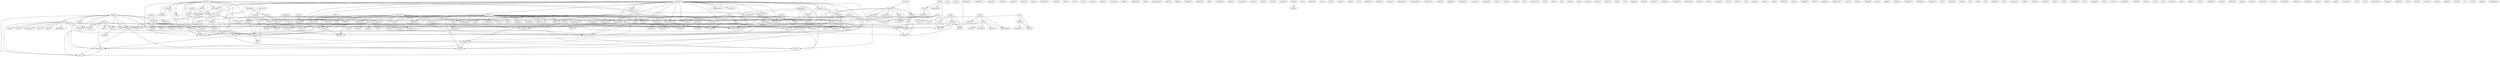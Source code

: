 digraph G {
  home [ label="home(3)" ];
  shut [ label="shut(1)" ];
  place [ label="place(1)" ];
  pistol [ label="pistol(1)" ];
  terror [ label="terror(2)" ];
  street [ label="street(1)" ];
  family [ label="family(1)" ];
  head [ label="head(3)" ];
  back [ label="back(2)" ];
  blow [ label="blow(3)" ];
  abandoned [ label="abandoned(2)" ];
  fled [ label="fled(2)" ];
  struggle [ label="struggle(1)" ];
  advance [ label="advance(1)" ];
  quarter [ label="quarter(1)" ];
  girl [ label="girl(1)" ];
  carry [ label="carry(1)" ];
  khankandi [ label="khankandi(1)" ];
  population [ label="population(1)" ];
  lumbered [ label="lumbered(1)" ];
  example [ label="example(1)" ];
  peasant [ label="peasant(1)" ];
  existed [ label="existed(1)" ];
  power [ label="power(1)" ];
  put [ label="put(1)" ];
  straw [ label="straw(2)" ];
  quantity [ label="quantity(1)" ];
  history [ label="history(2)" ];
  fire [ label="fire(4)" ];
  death [ label="death(4)" ];
  nation [ label="nation(1)" ];
  hut [ label="hut(2)" ];
  mauserist [ label="mauserist(1)" ];
  escaped [ label="escaped(1)" ];
  force [ label="force(1)" ];
  azeri [ label="azeri(1)" ];
  continued [ label="continued(2)" ];
  way [ label="way(7)" ];
  life [ label="life(1)" ];
  yard [ label="yard(2)" ];
  appearance [ label="appearance(1)" ];
  found [ label="found(1)" ];
  house [ label="house(1)" ];
  cause [ label="cause(1)" ];
  chance [ label="chance(1)" ];
  escape [ label="escape(2)" ];
  exists [ label="exists(1)" ];
  soul [ label="soul(1)" ];
  today [ label="today(2)" ];
  refuge [ label="refuge(1)" ];
  continues [ label="continues(1)" ];
  length [ label="length(1)" ];
  opposition [ label="opposition(1)" ];
  advanced [ label="advanced(2)" ];
  section [ label="section(3)" ];
  village [ label="village(8)" ];
  ohanus [ label="ohanus(1)" ];
  evening [ label="evening(2)" ];
  closed [ label="closed(2)" ];
  proceeded [ label="proceeded(2)" ];
  destruction [ label="destruction(2)" ];
  anything [ label="anything(1)" ];
  tell [ label="tell(1)" ];
  course [ label="course(3)" ];
  work [ label="work(4)" ];
  mountain [ label="mountain(5)" ];
  serve [ label="serve(2)" ];
  extermination [ label="extermination(2)" ];
  foot [ label="foot(2)" ];
  property [ label="property(1)" ];
  took [ label="took(3)" ];
  estate [ label="estate(1)" ];
  appropriated [ label="appropriated(1)" ];
  paw [ label="paw(1)" ];
  alexandropol [ label="alexandropol(1)" ];
  battle [ label="battle(1)" ];
  country [ label="country(2)" ];
  regarded [ label="regarded(2)" ];
  treated [ label="treated(1)" ];
  killing [ label="killing(1)" ];
  succeeded [ label="succeeded(1)" ];
  border [ label="border(2)" ];
  extended [ label="extended(1)" ];
  army [ label="army(4)" ];
  left [ label="left(1)" ];
  served [ label="served(1)" ];
  enforce [ label="enforce(1)" ];
  paragraph [ label="paragraph(19)" ];
  began [ label="began(2)" ];
  response [ label="response(1)" ];
  half [ label="half(1)" ];
  completed [ label="completed(1)" ];
  resume [ label="resume(1)" ];
  suspected [ label="suspected(1)" ];
  exacerbate [ label="exacerbate(1)" ];
  part [ label="part(2)" ];
  intensified [ label="intensified(1)" ];
  attitude [ label="attitude(1)" ];
  conduct [ label="conduct(1)" ];
  hostility [ label="hostility(1)" ];
  bond [ label="bond(1)" ];
  subject [ label="subject(1)" ];
  article [ label="article(1)" ];
  wreck [ label="wreck(1)" ];
  machine [ label="machine(1)" ];
  barrier [ label="barrier(2)" ];
  halted [ label="halted(1)" ];
  lay [ label="lay(2)" ];
  pool [ label="pool(1)" ];
  ground [ label="ground(3)" ];
  mud [ label="mud(1)" ];
  beard [ label="beard(1)" ];
  forest [ label="forest(1)" ];
  blood [ label="blood(2)" ];
  sera [ label="sera(1)" ];
  required [ label="required(1)" ];
  snow [ label="snow(1)" ];
  north [ label="north(1)" ];
  bayonet [ label="bayonet(1)" ];
  destiny [ label="destiny(1)" ];
  beginning [ label="beginning(2)" ];
  movement [ label="movement(2)" ];
  government [ label="government(10)" ];
  azeris [ label="azeris(1)" ];
  law [ label="law(1)" ];
  admitted [ label="admitted(2)" ];
  building [ label="building(1)" ];
  feature [ label="feature(1)" ];
  experience [ label="experience(1)" ];
  pile [ label="pile(1)" ];
  town [ label="town(1)" ];
  participated [ label="participated(1)" ];
  ran [ label="ran(2)" ];
  sought [ label="sought(2)" ];
  line [ label="line(1)" ];
  safety [ label="safety(1)" ];
  newsgroup [ label="newsgroup(1)" ];
  armenia [ label="armenia(7)" ];
  belief [ label="belief(1)" ];
  became [ label="became(3)" ];
  proved [ label="proved(2)" ];
  night [ label="night(3)" ];
  instituted [ label="instituted(2)" ];
  independence [ label="independence(1)" ];
  intervene [ label="intervene(1)" ];
  borderland [ label="borderland(1)" ];
  body [ label="body(2)" ];
  rebellion [ label="rebellion(1)" ];
  officer [ label="officer(1)" ];
  revolt [ label="revolt(1)" ];
  genocide [ label="genocide(3)" ];
  outlaw [ label="outlaw(1)" ];
  fight [ label="fight(1)" ];
  plateau [ label="plateau(1)" ];
  method [ label="method(2)" ];
  man [ label="man(4)" ];
  walk [ label="walk(1)" ];
  put [ label="put(1)" ];
  execution [ label="execution(2)" ];
  opened [ label="opened(1)" ];
  pounded [ label="pounded(1)" ];
  khachikian [ label="khachikian(1)" ];
  caucasus [ label="caucasus(1)" ];
  burdened [ label="burdened(1)" ];
  ardor [ label="ardor(1)" ];
  refusal [ label="refusal(1)" ];
  knock [ label="knock(1)" ];
  edu [ label="edu(2)" ];
  preference [ label="preference(1)" ];
  household [ label="household(1)" ];
  heat [ label="heat(1)" ];
  point [ label="point(1)" ];
  pay [ label="pay(1)" ];
  retreat [ label="retreat(2)" ];
  followed [ label="followed(1)" ];
  soldier [ label="soldier(2)" ];
  rock [ label="rock(1)" ];
  seized [ label="seized(1)" ];
  swing [ label="swing(1)" ];
  rape [ label="rape(1)" ];
  arrest [ label="arrest(1)" ];
  province [ label="province(1)" ];
  situation [ label="situation(1)" ];
  advantage [ label="advantage(1)" ];
  tartar [ label="tartar(17)" ];
  day [ label="day(2)" ];
  fate [ label="fate(1)" ];
  gathered [ label="gathered(1)" ];
  drive [ label="drive(1)" ];
  smashed [ label="smashed(1)" ];
  sprang [ label="sprang(1)" ];
  carnage [ label="carnage(1)" ];
  wrested [ label="wrested(1)" ];
  weapon [ label="weapon(2)" ];
  licked [ label="licked(1)" ];
  cannon [ label="cannon(2)" ];
  child [ label="child(3)" ];
  entered [ label="entered(2)" ];
  year [ label="year(1)" ];
  protest [ label="protest(1)" ];
  victory [ label="victory(1)" ];
  group [ label="group(1)" ];
  saw [ label="saw(3)" ];
  wind [ label="wind(1)" ];
  rule [ label="rule(1)" ];
  rule [ label="rule(1)" ];
  displeasure [ label="displeasure(1)" ];
  select [ label="select(1)" ];
  job [ label="job(1)" ];
  executioner [ label="executioner(1)" ];
  sum [ label="sum(1)" ];
  party [ label="party(4)" ];
  official [ label="official(1)" ];
  salt [ label="salt(1)" ];
  happen [ label="happen(1)" ];
  leland [ label="leland(2)" ];
  invaded [ label="invaded(1)" ];
  brutality [ label="brutality(1)" ];
  screamed [ label="screamed(1)" ];
  witnessed [ label="witnessed(1)" ];
  hartill [ label="hartill(1)" ];
  city [ label="city(2)" ];
  drove [ label="drove(1)" ];
  member [ label="member(1)" ];
  arose [ label="arose(1)" ];
  share [ label="share(1)" ];
  nazi [ label="nazi(1)" ];
  ranged [ label="ranged(1)" ];
  breast [ label="breast(1)" ];
  trial [ label="trial(1)" ];
  sack [ label="sack(1)" ];
  revealed [ label="revealed(1)" ];
  tragedy [ label="tragedy(1)" ];
  view [ label="view(1)" ];
  slaying [ label="slaying(1)" ];
  replied [ label="replied(1)" ];
  valley [ label="valley(2)" ];
  oxteam [ label="oxteam(1)" ];
  fascist [ label="fascist(1)" ];
  horror [ label="horror(1)" ];
  company [ label="company(1)" ];
  order [ label="order(1)" ];
  question [ label="question(1)" ];
  slodkey [ label="slodkey(2)" ];
  appressian [ label="appressian(1)" ];
  terrorism [ label="terrorism(1)" ];
  securing [ label="securing(1)" ];
  campaign [ label="campaign(1)" ];
  ararat [ label="ararat(1)" ];
  leaped [ label="leaped(1)" ];
  protection [ label="protection(1)" ];
  stanford [ label="stanford(2)" ];
  stone [ label="stone(1)" ];
  hiding [ label="hiding(1)" ];
  enabled [ label="enabled(1)" ];
  confusion [ label="confusion(1)" ];
  resistance [ label="resistance(1)" ];
  dashnack [ label="dashnack(1)" ];
  cart [ label="cart(1)" ];
  artavazd [ label="artavazd(1)" ];
  sahak [ label="sahak(1)" ];
  serdar [ label="serdar(2)" ];
  zuma [ label="zuma(1)" ];
  lift [ label="lift(1)" ];
  road [ label="road(1)" ];
  sea [ label="sea(1)" ];
  plodded [ label="plodded(1)" ];
  dust [ label="dust(1)" ];
  massacre [ label="massacre(2)" ];
  matter [ label="matter(2)" ];
  sentence [ label="sentence(1)" ];
  wealth [ label="wealth(1)" ];
  emerge [ label="emerge(1)" ];
  knocked [ label="knocked(1)" ];
  front [ label="front(1)" ];
  moon [ label="moon(1)" ];
  fact [ label="fact(2)" ];
  armenians [ label="armenians(1)" ];
  vengeance [ label="vengeance(2)" ];
  possessed [ label="possessed(1)" ];
  truth [ label="truth(1)" ];
  looting [ label="looting(1)" ];
  looked [ label="looked(2)" ];
  spare [ label="spare(1)" ];
  see [ label="see(1)" ];
  slaughtering [ label="slaughtering(1)" ];
  despotism [ label="despotism(1)" ];
  fear [ label="fear(1)" ];
  changed [ label="changed(1)" ];
  made [ label="made(1)" ];
  gun [ label="gun(1)" ];
  firing [ label="firing(1)" ];
  source [ label="source(1)" ];
  scrambled [ label="scrambled(1)" ];
  training [ label="training(1)" ];
  russia [ label="russia(1)" ];
  uucp [ label="uucp(1)" ];
  apr [ label="apr(1)" ];
  reached [ label="reached(1)" ];
  hand [ label="hand(1)" ];
  turkish [ label="turkish(1)" ];
  war [ label="war(1)" ];
  sheep [ label="sheep(1)" ];
  corner [ label="corner(1)" ];
  foreword [ label="foreword(1)" ];
  turmoil [ label="turmoil(1)" ];
  idiotism [ label="idiotism(1)" ];
  argic [ label="argic(2)" ];
  find [ label="find(1)" ];
  petrol [ label="petrol(1)" ];
  desert [ label="desert(1)" ];
  cultivated [ label="cultivated(1)" ];
  poured [ label="poured(1)" ];
  concealed [ label="concealed(1)" ];
  intensity [ label="intensity(1)" ];
  artillery [ label="artillery(1)" ];
  turkey [ label="turkey(1)" ];
  lived [ label="lived(1)" ];
  scene [ label="scene(2)" ];
  make [ label="make(2)" ];
  revolution [ label="revolution(1)" ];
  train [ label="train(1)" ];
  rest [ label="rest(1)" ];
  armenian [ label="armenian(1)" ];
  hurried [ label="hurried(1)" ];
  investigate [ label="investigate(1)" ];
  morning [ label="morning(1)" ];
  huddled [ label="huddled(1)" ];
  pasturage [ label="pasturage(1)" ];
  went [ label="went(2)" ];
  hated [ label="hated(1)" ];
  courage [ label="courage(1)" ];
  throat [ label="throat(1)" ];
  karaklis [ label="karaklis(1)" ];
  writes [ label="writes(1)" ];
  co [ label="co(1)" ];
  mutlu [ label="mutlu(1)" ];
  jolting [ label="jolting(1)" ];
  akhalkalaki [ label="akhalkalaki(1)" ];
  home -> shut [ label="1" ];
  home -> place [ label="1" ];
  home -> pistol [ label="1" ];
  home -> terror [ label="1" ];
  home -> street [ label="1" ];
  home -> family [ label="1" ];
  home -> head [ label="1" ];
  home -> back [ label="1" ];
  home -> blow [ label="1" ];
  abandoned -> fled [ label="1" ];
  abandoned -> struggle [ label="1" ];
  abandoned -> advance [ label="1" ];
  abandoned -> quarter [ label="1" ];
  put -> straw [ label="1" ];
  put -> quantity [ label="1" ];
  put -> history [ label="1" ];
  put -> fire [ label="1" ];
  put -> death [ label="1" ];
  put -> nation [ label="1" ];
  put -> hut [ label="1" ];
  continued -> way [ label="1" ];
  continued -> life [ label="1" ];
  yard -> appearance [ label="1" ];
  yard -> found [ label="1" ];
  yard -> house [ label="1" ];
  yard -> family [ label="1" ];
  escape -> exists [ label="1" ];
  escape -> soul [ label="1" ];
  escape -> today [ label="1" ];
  advanced -> section [ label="1" ];
  advanced -> village [ label="1" ];
  ohanus -> evening [ label="1" ];
  ohanus -> exists [ label="1" ];
  ohanus -> closed [ label="1" ];
  ohanus -> soul [ label="1" ];
  ohanus -> history [ label="1" ];
  ohanus -> proceeded [ label="1" ];
  ohanus -> today [ label="1" ];
  ohanus -> destruction [ label="1" ];
  ohanus -> anything [ label="1" ];
  ohanus -> tell [ label="1" ];
  ohanus -> course [ label="1" ];
  ohanus -> work [ label="1" ];
  ohanus -> village [ label="1" ];
  ohanus -> mountain [ label="1" ];
  ohanus -> serve [ label="1" ];
  ohanus -> extermination [ label="1" ];
  foot -> property [ label="1" ];
  foot -> took [ label="1" ];
  foot -> estate [ label="1" ];
  foot -> appropriated [ label="1" ];
  country -> regarded [ label="1" ];
  country -> treated [ label="1" ];
  found -> succeeded [ label="1" ];
  found -> border [ label="1" ];
  army -> left [ label="1" ];
  army -> served [ label="1" ];
  army -> enforce [ label="1" ];
  army -> paragraph [ label="1" ];
  army -> began [ label="1" ];
  evening -> history [ label="1" ];
  evening -> destruction [ label="1" ];
  evening -> anything [ label="1" ];
  evening -> tell [ label="1" ];
  regarded -> exacerbate [ label="1" ];
  regarded -> part [ label="1" ];
  regarded -> served [ label="1" ];
  regarded -> intensified [ label="1" ];
  regarded -> treated [ label="1" ];
  regarded -> attitude [ label="1" ];
  regarded -> conduct [ label="1" ];
  regarded -> hostility [ label="1" ];
  regarded -> bond [ label="1" ];
  barrier -> halted [ label="1" ];
  lay -> pool [ label="1" ];
  lay -> ground [ label="1" ];
  lay -> mud [ label="1" ];
  lay -> beard [ label="1" ];
  lay -> forest [ label="1" ];
  lay -> head [ label="1" ];
  lay -> blood [ label="1" ];
  succeeded -> border [ label="1" ];
  succeeded -> bayonet [ label="1" ];
  beginning -> movement [ label="1" ];
  beginning -> government [ label="1" ];
  left -> struggle [ label="1" ];
  closed -> soul [ label="1" ];
  closed -> today [ label="1" ];
  section -> pile [ label="1" ];
  section -> town [ label="1" ];
  section -> village [ label="1" ];
  ran -> sought [ label="1" ];
  ran -> line [ label="1" ];
  ran -> safety [ label="1" ];
  armenia -> soul [ label="1" ];
  armenia -> belief [ label="2" ];
  armenia -> became [ label="1" ];
  armenia -> proved [ label="1" ];
  armenia -> proceeded [ label="1" ];
  armenia -> today [ label="1" ];
  armenia -> border [ label="1" ];
  armenia -> night [ label="1" ];
  armenia -> instituted [ label="1" ];
  armenia -> independence [ label="2" ];
  armenia -> intervene [ label="2" ];
  armenia -> borderland [ label="1" ];
  armenia -> body [ label="1" ];
  armenia -> movement [ label="1" ];
  armenia -> rebellion [ label="2" ];
  armenia -> officer [ label="1" ];
  armenia -> revolt [ label="2" ];
  armenia -> paragraph [ label="3" ];
  armenia -> work [ label="1" ];
  armenia -> village [ label="1" ];
  armenia -> genocide [ label="1" ];
  armenia -> outlaw [ label="1" ];
  armenia -> fight [ label="1" ];
  armenia -> mountain [ label="2" ];
  armenia -> government [ label="1" ];
  armenia -> plateau [ label="1" ];
  armenia -> serve [ label="1" ];
  armenia -> extermination [ label="1" ];
  method -> place [ label="1" ];
  method -> fire [ label="1" ];
  method -> man [ label="1" ];
  method -> pistol [ label="1" ];
  method -> street [ label="1" ];
  method -> walk [ label="1" ];
  method -> put [ label="1" ];
  method -> head [ label="1" ];
  method -> execution [ label="1" ];
  method -> back [ label="1" ];
  method -> blow [ label="1" ];
  method -> government [ label="1" ];
  method -> hut [ label="1" ];
  ground -> forest [ label="1" ];
  ground -> household [ label="1" ];
  history -> destruction [ label="1" ];
  history -> village [ label="1" ];
  retreat -> followed [ label="1" ];
  retreat -> death [ label="1" ];
  retreat -> put [ label="1" ];
  soldier -> rock [ label="1" ];
  soldier -> head [ label="1" ];
  soldier -> seized [ label="1" ];
  soldier -> bayonet [ label="1" ];
  took -> estate [ label="1" ];
  took -> struggle [ label="1" ];
  took -> province [ label="1" ];
  took -> situation [ label="1" ];
  took -> appropriated [ label="1" ];
  took -> advantage [ label="1" ];
  tartar -> rock [ label="1" ];
  tartar -> day [ label="1" ];
  tartar -> border [ label="1" ];
  tartar -> fate [ label="1" ];
  tartar -> night [ label="1" ];
  tartar -> gathered [ label="1" ];
  tartar -> way [ label="1" ];
  tartar -> mud [ label="1" ];
  tartar -> drive [ label="2" ];
  tartar -> pile [ label="1" ];
  tartar -> smashed [ label="1" ];
  tartar -> borderland [ label="1" ];
  tartar -> sprang [ label="1" ];
  tartar -> beard [ label="1" ];
  tartar -> body [ label="1" ];
  tartar -> carnage [ label="1" ];
  tartar -> quarter [ label="1" ];
  tartar -> wrested [ label="1" ];
  tartar -> weapon [ label="1" ];
  tartar -> officer [ label="1" ];
  tartar -> household [ label="1" ];
  tartar -> town [ label="1" ];
  tartar -> head [ label="2" ];
  tartar -> seized [ label="1" ];
  tartar -> blood [ label="2" ];
  tartar -> paragraph [ label="4" ];
  tartar -> licked [ label="1" ];
  tartar -> village [ label="3" ];
  tartar -> line [ label="1" ];
  tartar -> genocide [ label="1" ];
  tartar -> mountain [ label="1" ];
  tartar -> bayonet [ label="1" ];
  tartar -> plateau [ label="1" ];
  tartar -> began [ label="1" ];
  tartar -> cannon [ label="2" ];
  child -> entered [ label="1" ];
  child -> house [ label="1" ];
  child -> family [ label="1" ];
  child -> year [ label="1" ];
  part -> served [ label="1" ];
  part -> hostility [ label="1" ];
  fire -> group [ label="1" ];
  fire -> saw [ label="1" ];
  became -> proved [ label="1" ];
  became -> fled [ label="1" ];
  became -> instituted [ label="1" ];
  became -> body [ label="1" ];
  became -> work [ label="1" ];
  became -> outlaw [ label="1" ];
  became -> fight [ label="1" ];
  proved -> rule [ label="1" ];
  proved -> rule [ label="1" ];
  proved -> outlaw [ label="1" ];
  proved -> fight [ label="1" ];
  man -> displeasure [ label="1" ];
  man -> pistol [ label="1" ];
  man -> select [ label="1" ];
  man -> street [ label="1" ];
  man -> job [ label="1" ];
  man -> executioner [ label="1" ];
  man -> sum [ label="1" ];
  man -> head [ label="1" ];
  man -> back [ label="1" ];
  man -> party [ label="1" ];
  man -> official [ label="1" ];
  man -> blow [ label="1" ];
  man -> government [ label="1" ];
  fled -> advance [ label="1" ];
  fled -> work [ label="1" ];
  served -> hostility [ label="1" ];
  proceeded -> today [ label="1" ];
  day -> quarter [ label="1" ];
  today -> nation [ label="1" ];
  today -> put [ label="1" ];
  entered -> house [ label="1" ];
  entered -> family [ label="1" ];
  entered -> city [ label="1" ];
  entered -> began [ label="1" ];
  night -> terror [ label="1" ];
  night -> village [ label="1" ];
  rule -> trial [ label="1" ];
  rule -> execution [ label="1" ];
  way -> sack [ label="1" ];
  way -> revealed [ label="1" ];
  way -> tragedy [ label="1" ];
  way -> saw [ label="1" ];
  way -> attitude [ label="1" ];
  way -> conduct [ label="1" ];
  way -> view [ label="2" ];
  way -> slaying [ label="1" ];
  way -> destruction [ label="1" ];
  way -> replied [ label="1" ];
  way -> hostility [ label="1" ];
  way -> bond [ label="1" ];
  way -> government [ label="2" ];
  way -> life [ label="1" ];
  fascist -> genocide [ label="1" ];
  slodkey -> sprang [ label="1" ];
  slodkey -> body [ label="1" ];
  slodkey -> wrested [ label="1" ];
  slodkey -> weapon [ label="1" ];
  slodkey -> blood [ label="1" ];
  slodkey -> licked [ label="1" ];
  instituted -> body [ label="1" ];
  instituted -> rule [ label="1" ];
  instituted -> terrorism [ label="1" ];
  instituted -> party [ label="1" ];
  instituted -> securing [ label="1" ];
  instituted -> campaign [ label="1" ];
  instituted -> outlaw [ label="1" ];
  instituted -> fight [ label="1" ];
  sought -> protection [ label="1" ];
  sought -> safety [ label="1" ];
  body -> blood [ label="1" ];
  body -> licked [ label="1" ];
  body -> outlaw [ label="1" ];
  body -> fight [ label="1" ];
  serdar -> zuma [ label="1" ];
  serdar -> work [ label="1" ];
  serdar -> mountain [ label="1" ];
  serdar -> serve [ label="1" ];
  serdar -> extermination [ label="1" ];
  massacre -> matter [ label="1" ];
  massacre -> course [ label="1" ];
  saw -> weapon [ label="1" ];
  saw -> back [ label="1" ];
  movement -> struggle [ label="1" ];
  movement -> government [ label="1" ];
  matter -> fact [ label="1" ];
  matter -> slaying [ label="1" ];
  matter -> destruction [ label="1" ];
  matter -> replied [ label="1" ];
  matter -> course [ label="1" ];
  armenians -> attitude [ label="2" ];
  armenians -> rebellion [ label="1" ];
  armenians -> conduct [ label="2" ];
  armenians -> fact [ label="2" ];
  armenians -> vengeance [ label="1" ];
  armenians -> possessed [ label="1" ];
  armenians -> terrorism [ label="1" ];
  armenians -> truth [ label="1" ];
  armenians -> hostility [ label="2" ];
  armenians -> looting [ label="1" ];
  armenians -> revolt [ label="1" ];
  armenians -> paragraph [ label="5" ];
  armenians -> course [ label="1" ];
  armenians -> party [ label="1" ];
  armenians -> looked [ label="2" ];
  armenians -> village [ label="1" ];
  armenians -> securing [ label="1" ];
  armenians -> genocide [ label="1" ];
  armenians -> bond [ label="2" ];
  armenians -> campaign [ label="1" ];
  armenians -> spare [ label="1" ];
  armenians -> government [ label="2" ];
  armenians -> see [ label="1" ];
  armenians -> slaughtering [ label="1" ];
  armenians -> cannon [ label="1" ];
  rule -> trial [ label="1" ];
  rule -> execution [ label="1" ];
  weapon -> blood [ label="1" ];
  weapon -> licked [ label="1" ];
  weapon -> back [ label="1" ];
  made -> gun [ label="1" ];
  made -> cannon [ label="1" ];
  fact -> slaying [ label="1" ];
  fact -> destruction [ label="1" ];
  fact -> replied [ label="1" ];
  fact -> hostility [ label="1" ];
  fact -> looked [ label="1" ];
  fact -> bond [ label="1" ];
  turkish -> war [ label="1" ];
  turkish -> looting [ label="1" ];
  turkish -> revolt [ label="3" ];
  turkish -> paragraph [ label="6" ];
  turkish -> course [ label="1" ];
  turkish -> work [ label="1" ];
  turkish -> outlaw [ label="1" ];
  turkish -> fight [ label="1" ];
  turkish -> mountain [ label="1" ];
  turkish -> spare [ label="1" ];
  turkish -> government [ label="2" ];
  turkish -> slaughtering [ label="1" ];
  turkish -> serve [ label="1" ];
  turkish -> extermination [ label="1" ];
  argic -> work [ label="1" ];
  argic -> looked [ label="1" ];
  argic -> mountain [ label="1" ];
  argic -> find [ label="1" ];
  argic -> serve [ label="1" ];
  argic -> extermination [ label="1" ];
  put -> hut [ label="1" ];
  head -> blood [ label="1" ];
  head -> blow [ label="1" ];
  paragraph -> gun [ label="1" ];
  paragraph -> scene [ label="1" ];
  paragraph -> advantage [ label="1" ];
  paragraph -> city [ label="1" ];
  paragraph -> government [ label="1" ];
  paragraph -> cannon [ label="1" ];
  execution -> back [ label="1" ];
  execution -> blow [ label="1" ];
  execution -> government [ label="1" ];
  course -> village [ label="1" ];
  work -> extermination [ label="2" ];
  back -> blow [ label="1" ];
  party -> government [ label="1" ];
  looked -> bond [ label="1" ];
  village -> see [ label="1" ];
  armenian -> scene [ label="1" ];
  armenian -> hurried [ label="1" ];
  mountain -> plateau [ label="1" ];
  mountain -> pasturage [ label="2" ];
  mountain -> serve [ label="2" ];
  mountain -> extermination [ label="2" ];
  city -> began [ label="1" ];
}

